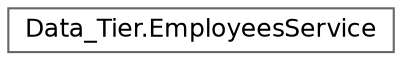digraph "Graphical Class Hierarchy"
{
 // LATEX_PDF_SIZE
  bgcolor="transparent";
  edge [fontname=Helvetica,fontsize=12,labelfontname=Helvetica,labelfontsize=10];
  node [fontname=Helvetica,fontsize=12,shape=box,height=0.2,width=0.4];
  rankdir="LR";
  Node0 [id="Node000000",label="Data_Tier.EmployeesService",height=0.2,width=0.4,color="grey40", fillcolor="white", style="filled",URL="$class_data___tier_1_1_employees_service.html",tooltip="Class that manages employees associated with projects."];
}
